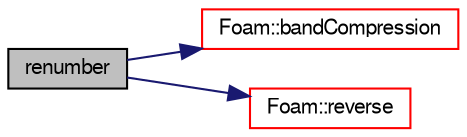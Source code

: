 digraph "renumber"
{
  bgcolor="transparent";
  edge [fontname="FreeSans",fontsize="10",labelfontname="FreeSans",labelfontsize="10"];
  node [fontname="FreeSans",fontsize="10",shape=record];
  rankdir="LR";
  Node430 [label="renumber",height=0.2,width=0.4,color="black", fillcolor="grey75", style="filled", fontcolor="black"];
  Node430 -> Node431 [color="midnightblue",fontsize="10",style="solid",fontname="FreeSans"];
  Node431 [label="Foam::bandCompression",height=0.2,width=0.4,color="red",URL="$a21124.html#a60bfbd643d5b046c94fbaa71e5884846",tooltip="Renumbers the addressing to reduce the band of the matrix. "];
  Node430 -> Node436 [color="midnightblue",fontsize="10",style="solid",fontname="FreeSans"];
  Node436 [label="Foam::reverse",height=0.2,width=0.4,color="red",URL="$a21124.html#a7153d7a33d40be3be4187d0e581437fe"];
}

